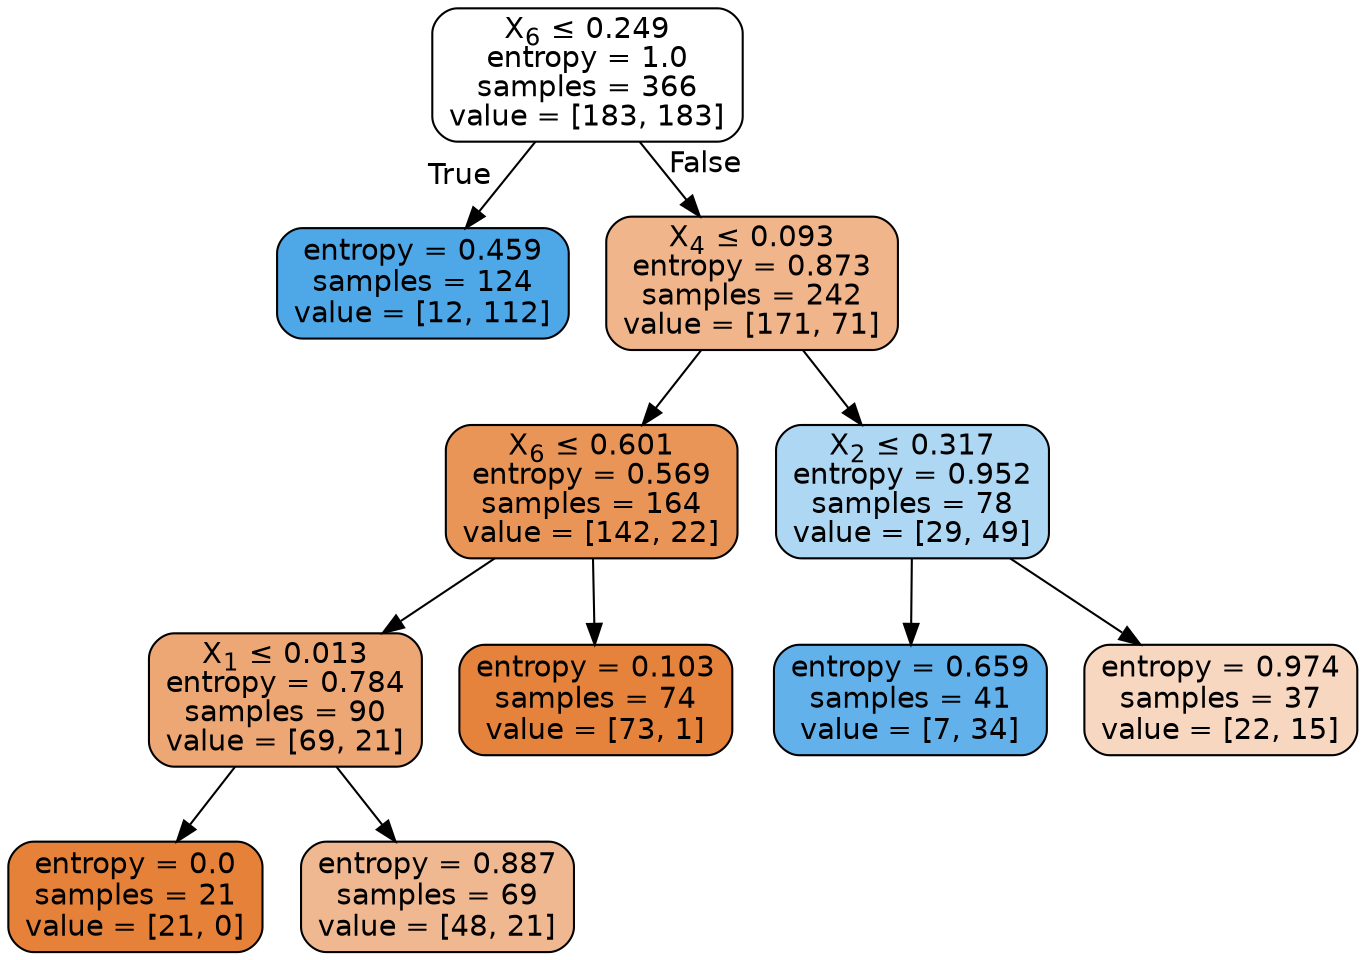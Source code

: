 digraph Tree {
node [shape=box, style="filled, rounded", color="black", fontname=helvetica] ;
edge [fontname=helvetica] ;
0 [label=<X<SUB>6</SUB> &le; 0.249<br/>entropy = 1.0<br/>samples = 366<br/>value = [183, 183]>, fillcolor="#ffffff"] ;
1 [label=<entropy = 0.459<br/>samples = 124<br/>value = [12, 112]>, fillcolor="#4ea8e8"] ;
0 -> 1 [labeldistance=2.5, labelangle=45, headlabel="True"] ;
2 [label=<X<SUB>4</SUB> &le; 0.093<br/>entropy = 0.873<br/>samples = 242<br/>value = [171, 71]>, fillcolor="#f0b58b"] ;
0 -> 2 [labeldistance=2.5, labelangle=-45, headlabel="False"] ;
3 [label=<X<SUB>6</SUB> &le; 0.601<br/>entropy = 0.569<br/>samples = 164<br/>value = [142, 22]>, fillcolor="#e99558"] ;
2 -> 3 ;
4 [label=<X<SUB>1</SUB> &le; 0.013<br/>entropy = 0.784<br/>samples = 90<br/>value = [69, 21]>, fillcolor="#eda775"] ;
3 -> 4 ;
5 [label=<entropy = 0.0<br/>samples = 21<br/>value = [21, 0]>, fillcolor="#e58139"] ;
4 -> 5 ;
6 [label=<entropy = 0.887<br/>samples = 69<br/>value = [48, 21]>, fillcolor="#f0b890"] ;
4 -> 6 ;
7 [label=<entropy = 0.103<br/>samples = 74<br/>value = [73, 1]>, fillcolor="#e5833c"] ;
3 -> 7 ;
8 [label=<X<SUB>2</SUB> &le; 0.317<br/>entropy = 0.952<br/>samples = 78<br/>value = [29, 49]>, fillcolor="#aed7f4"] ;
2 -> 8 ;
9 [label=<entropy = 0.659<br/>samples = 41<br/>value = [7, 34]>, fillcolor="#62b1ea"] ;
8 -> 9 ;
10 [label=<entropy = 0.974<br/>samples = 37<br/>value = [22, 15]>, fillcolor="#f7d7c0"] ;
8 -> 10 ;
}